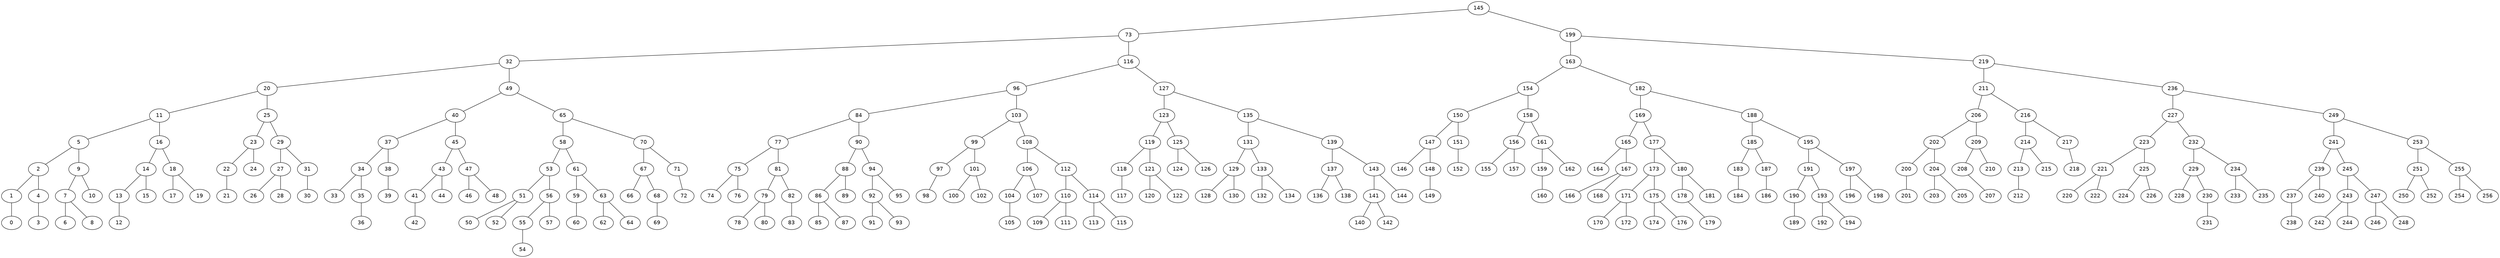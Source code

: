 graph BST {
    node [fontname="Helvetica"];
    145 [label="145"];
    145 -- 73;
    73 [label="73"];
    73 -- 32;
    32 [label="32"];
    32 -- 20;
    20 [label="20"];
    20 -- 11;
    11 [label="11"];
    11 -- 5;
    5 [label="5"];
    5 -- 2;
    2 [label="2"];
    2 -- 1;
    1 [label="1"];
    1 -- 0;
    0 [label="0"];
    2 -- 4;
    4 [label="4"];
    4 -- 3;
    3 [label="3"];
    5 -- 9;
    9 [label="9"];
    9 -- 7;
    7 [label="7"];
    7 -- 6;
    6 [label="6"];
    7 -- 8;
    8 [label="8"];
    9 -- 10;
    10 [label="10"];
    11 -- 16;
    16 [label="16"];
    16 -- 14;
    14 [label="14"];
    14 -- 13;
    13 [label="13"];
    13 -- 12;
    12 [label="12"];
    14 -- 15;
    15 [label="15"];
    16 -- 18;
    18 [label="18"];
    18 -- 17;
    17 [label="17"];
    18 -- 19;
    19 [label="19"];
    20 -- 25;
    25 [label="25"];
    25 -- 23;
    23 [label="23"];
    23 -- 22;
    22 [label="22"];
    22 -- 21;
    21 [label="21"];
    23 -- 24;
    24 [label="24"];
    25 -- 29;
    29 [label="29"];
    29 -- 27;
    27 [label="27"];
    27 -- 26;
    26 [label="26"];
    27 -- 28;
    28 [label="28"];
    29 -- 31;
    31 [label="31"];
    31 -- 30;
    30 [label="30"];
    32 -- 49;
    49 [label="49"];
    49 -- 40;
    40 [label="40"];
    40 -- 37;
    37 [label="37"];
    37 -- 34;
    34 [label="34"];
    34 -- 33;
    33 [label="33"];
    34 -- 35;
    35 [label="35"];
    35 -- 36;
    36 [label="36"];
    37 -- 38;
    38 [label="38"];
    38 -- 39;
    39 [label="39"];
    40 -- 45;
    45 [label="45"];
    45 -- 43;
    43 [label="43"];
    43 -- 41;
    41 [label="41"];
    41 -- 42;
    42 [label="42"];
    43 -- 44;
    44 [label="44"];
    45 -- 47;
    47 [label="47"];
    47 -- 46;
    46 [label="46"];
    47 -- 48;
    48 [label="48"];
    49 -- 65;
    65 [label="65"];
    65 -- 58;
    58 [label="58"];
    58 -- 53;
    53 [label="53"];
    53 -- 51;
    51 [label="51"];
    51 -- 50;
    50 [label="50"];
    51 -- 52;
    52 [label="52"];
    53 -- 56;
    56 [label="56"];
    56 -- 55;
    55 [label="55"];
    55 -- 54;
    54 [label="54"];
    56 -- 57;
    57 [label="57"];
    58 -- 61;
    61 [label="61"];
    61 -- 59;
    59 [label="59"];
    59 -- 60;
    60 [label="60"];
    61 -- 63;
    63 [label="63"];
    63 -- 62;
    62 [label="62"];
    63 -- 64;
    64 [label="64"];
    65 -- 70;
    70 [label="70"];
    70 -- 67;
    67 [label="67"];
    67 -- 66;
    66 [label="66"];
    67 -- 68;
    68 [label="68"];
    68 -- 69;
    69 [label="69"];
    70 -- 71;
    71 [label="71"];
    71 -- 72;
    72 [label="72"];
    73 -- 116;
    116 [label="116"];
    116 -- 96;
    96 [label="96"];
    96 -- 84;
    84 [label="84"];
    84 -- 77;
    77 [label="77"];
    77 -- 75;
    75 [label="75"];
    75 -- 74;
    74 [label="74"];
    75 -- 76;
    76 [label="76"];
    77 -- 81;
    81 [label="81"];
    81 -- 79;
    79 [label="79"];
    79 -- 78;
    78 [label="78"];
    79 -- 80;
    80 [label="80"];
    81 -- 82;
    82 [label="82"];
    82 -- 83;
    83 [label="83"];
    84 -- 90;
    90 [label="90"];
    90 -- 88;
    88 [label="88"];
    88 -- 86;
    86 [label="86"];
    86 -- 85;
    85 [label="85"];
    86 -- 87;
    87 [label="87"];
    88 -- 89;
    89 [label="89"];
    90 -- 94;
    94 [label="94"];
    94 -- 92;
    92 [label="92"];
    92 -- 91;
    91 [label="91"];
    92 -- 93;
    93 [label="93"];
    94 -- 95;
    95 [label="95"];
    96 -- 103;
    103 [label="103"];
    103 -- 99;
    99 [label="99"];
    99 -- 97;
    97 [label="97"];
    97 -- 98;
    98 [label="98"];
    99 -- 101;
    101 [label="101"];
    101 -- 100;
    100 [label="100"];
    101 -- 102;
    102 [label="102"];
    103 -- 108;
    108 [label="108"];
    108 -- 106;
    106 [label="106"];
    106 -- 104;
    104 [label="104"];
    104 -- 105;
    105 [label="105"];
    106 -- 107;
    107 [label="107"];
    108 -- 112;
    112 [label="112"];
    112 -- 110;
    110 [label="110"];
    110 -- 109;
    109 [label="109"];
    110 -- 111;
    111 [label="111"];
    112 -- 114;
    114 [label="114"];
    114 -- 113;
    113 [label="113"];
    114 -- 115;
    115 [label="115"];
    116 -- 127;
    127 [label="127"];
    127 -- 123;
    123 [label="123"];
    123 -- 119;
    119 [label="119"];
    119 -- 118;
    118 [label="118"];
    118 -- 117;
    117 [label="117"];
    119 -- 121;
    121 [label="121"];
    121 -- 120;
    120 [label="120"];
    121 -- 122;
    122 [label="122"];
    123 -- 125;
    125 [label="125"];
    125 -- 124;
    124 [label="124"];
    125 -- 126;
    126 [label="126"];
    127 -- 135;
    135 [label="135"];
    135 -- 131;
    131 [label="131"];
    131 -- 129;
    129 [label="129"];
    129 -- 128;
    128 [label="128"];
    129 -- 130;
    130 [label="130"];
    131 -- 133;
    133 [label="133"];
    133 -- 132;
    132 [label="132"];
    133 -- 134;
    134 [label="134"];
    135 -- 139;
    139 [label="139"];
    139 -- 137;
    137 [label="137"];
    137 -- 136;
    136 [label="136"];
    137 -- 138;
    138 [label="138"];
    139 -- 143;
    143 [label="143"];
    143 -- 141;
    141 [label="141"];
    141 -- 140;
    140 [label="140"];
    141 -- 142;
    142 [label="142"];
    143 -- 144;
    144 [label="144"];
    145 -- 199;
    199 [label="199"];
    199 -- 163;
    163 [label="163"];
    163 -- 154;
    154 [label="154"];
    154 -- 150;
    150 [label="150"];
    150 -- 147;
    147 [label="147"];
    147 -- 146;
    146 [label="146"];
    147 -- 148;
    148 [label="148"];
    148 -- 149;
    149 [label="149"];
    150 -- 151;
    151 [label="151"];
    151 -- 152;
    152 [label="152"];
    154 -- 158;
    158 [label="158"];
    158 -- 156;
    156 [label="156"];
    156 -- 155;
    155 [label="155"];
    156 -- 157;
    157 [label="157"];
    158 -- 161;
    161 [label="161"];
    161 -- 159;
    159 [label="159"];
    159 -- 160;
    160 [label="160"];
    161 -- 162;
    162 [label="162"];
    163 -- 182;
    182 [label="182"];
    182 -- 169;
    169 [label="169"];
    169 -- 165;
    165 [label="165"];
    165 -- 164;
    164 [label="164"];
    165 -- 167;
    167 [label="167"];
    167 -- 166;
    166 [label="166"];
    167 -- 168;
    168 [label="168"];
    169 -- 177;
    177 [label="177"];
    177 -- 173;
    173 [label="173"];
    173 -- 171;
    171 [label="171"];
    171 -- 170;
    170 [label="170"];
    171 -- 172;
    172 [label="172"];
    173 -- 175;
    175 [label="175"];
    175 -- 174;
    174 [label="174"];
    175 -- 176;
    176 [label="176"];
    177 -- 180;
    180 [label="180"];
    180 -- 178;
    178 [label="178"];
    178 -- 179;
    179 [label="179"];
    180 -- 181;
    181 [label="181"];
    182 -- 188;
    188 [label="188"];
    188 -- 185;
    185 [label="185"];
    185 -- 183;
    183 [label="183"];
    183 -- 184;
    184 [label="184"];
    185 -- 187;
    187 [label="187"];
    187 -- 186;
    186 [label="186"];
    188 -- 195;
    195 [label="195"];
    195 -- 191;
    191 [label="191"];
    191 -- 190;
    190 [label="190"];
    190 -- 189;
    189 [label="189"];
    191 -- 193;
    193 [label="193"];
    193 -- 192;
    192 [label="192"];
    193 -- 194;
    194 [label="194"];
    195 -- 197;
    197 [label="197"];
    197 -- 196;
    196 [label="196"];
    197 -- 198;
    198 [label="198"];
    199 -- 219;
    219 [label="219"];
    219 -- 211;
    211 [label="211"];
    211 -- 206;
    206 [label="206"];
    206 -- 202;
    202 [label="202"];
    202 -- 200;
    200 [label="200"];
    200 -- 201;
    201 [label="201"];
    202 -- 204;
    204 [label="204"];
    204 -- 203;
    203 [label="203"];
    204 -- 205;
    205 [label="205"];
    206 -- 209;
    209 [label="209"];
    209 -- 208;
    208 [label="208"];
    208 -- 207;
    207 [label="207"];
    209 -- 210;
    210 [label="210"];
    211 -- 216;
    216 [label="216"];
    216 -- 214;
    214 [label="214"];
    214 -- 213;
    213 [label="213"];
    213 -- 212;
    212 [label="212"];
    214 -- 215;
    215 [label="215"];
    216 -- 217;
    217 [label="217"];
    217 -- 218;
    218 [label="218"];
    219 -- 236;
    236 [label="236"];
    236 -- 227;
    227 [label="227"];
    227 -- 223;
    223 [label="223"];
    223 -- 221;
    221 [label="221"];
    221 -- 220;
    220 [label="220"];
    221 -- 222;
    222 [label="222"];
    223 -- 225;
    225 [label="225"];
    225 -- 224;
    224 [label="224"];
    225 -- 226;
    226 [label="226"];
    227 -- 232;
    232 [label="232"];
    232 -- 229;
    229 [label="229"];
    229 -- 228;
    228 [label="228"];
    229 -- 230;
    230 [label="230"];
    230 -- 231;
    231 [label="231"];
    232 -- 234;
    234 [label="234"];
    234 -- 233;
    233 [label="233"];
    234 -- 235;
    235 [label="235"];
    236 -- 249;
    249 [label="249"];
    249 -- 241;
    241 [label="241"];
    241 -- 239;
    239 [label="239"];
    239 -- 237;
    237 [label="237"];
    237 -- 238;
    238 [label="238"];
    239 -- 240;
    240 [label="240"];
    241 -- 245;
    245 [label="245"];
    245 -- 243;
    243 [label="243"];
    243 -- 242;
    242 [label="242"];
    243 -- 244;
    244 [label="244"];
    245 -- 247;
    247 [label="247"];
    247 -- 246;
    246 [label="246"];
    247 -- 248;
    248 [label="248"];
    249 -- 253;
    253 [label="253"];
    253 -- 251;
    251 [label="251"];
    251 -- 250;
    250 [label="250"];
    251 -- 252;
    252 [label="252"];
    253 -- 255;
    255 [label="255"];
    255 -- 254;
    254 [label="254"];
    255 -- 256;
    256 [label="256"];
}
